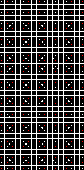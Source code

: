 size(0,3cm);
real s=2.0;
int xm = 16;
int ym = 32;
int yskip = 2;
for (int i = 0; i < xm; ++i)
{
  for (int j = 0; j < ym; ++j)
  {
    if ((j + i) % yskip == 0)
    {
      filldraw(shift(i*s,j*s)*unitsquare, red);
    }
    else
    {
      draw(shift(i*s,j*s)*unitsquare);
    }
  }
}
